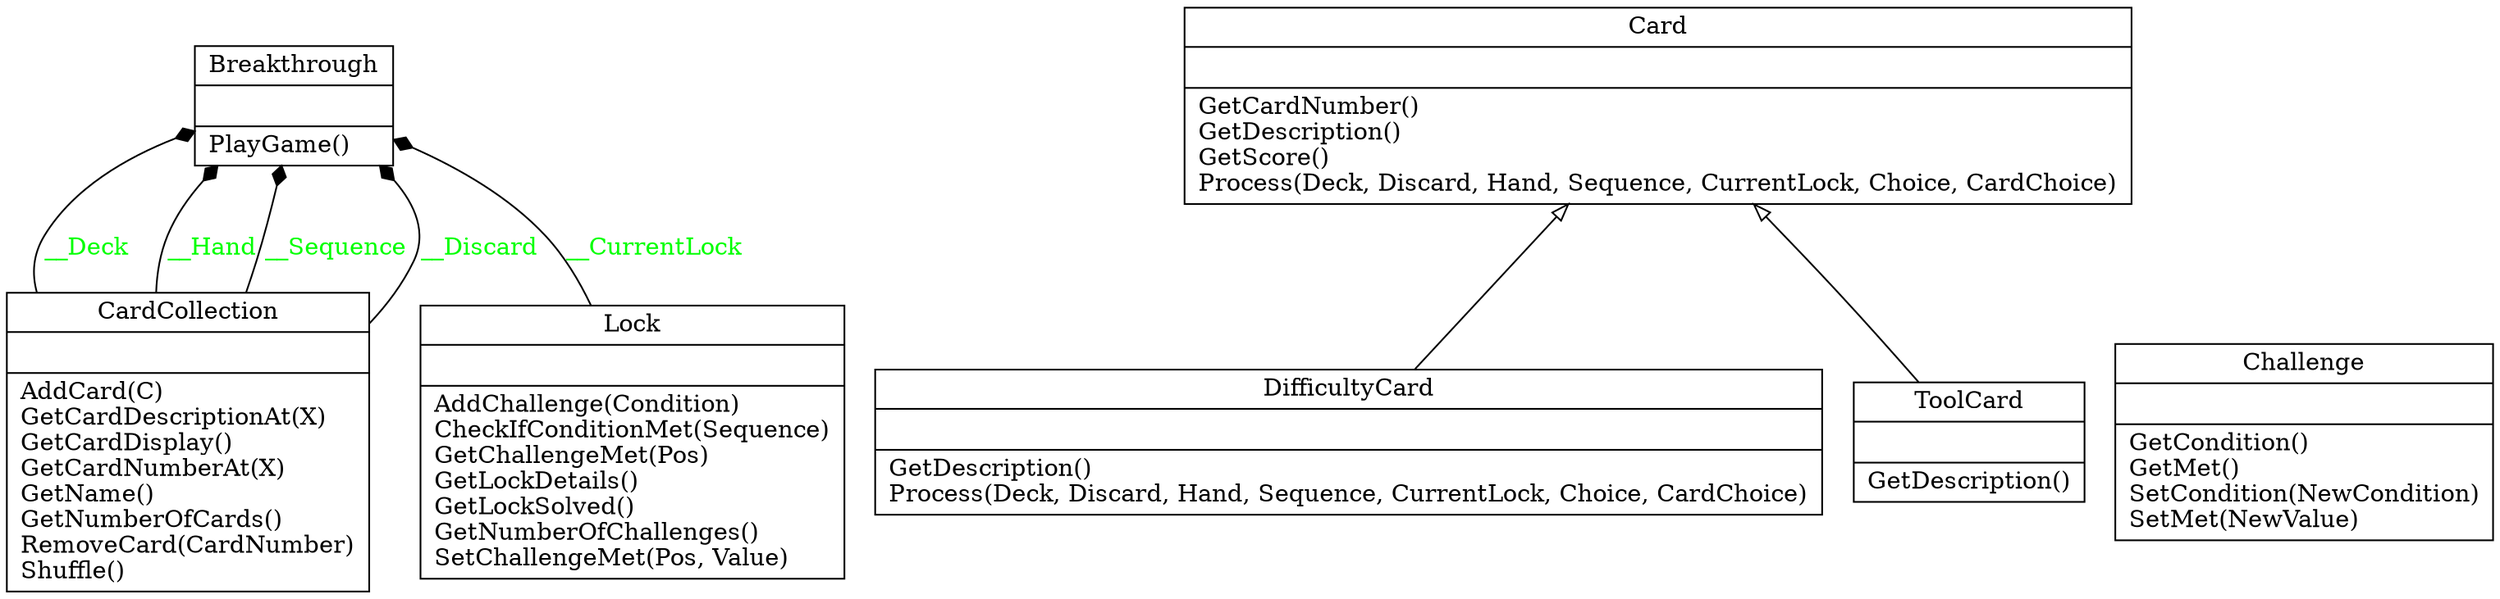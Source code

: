 digraph "classes" {
rankdir=BT
charset="utf-8"
"breakthrough.Breakthrough" [color="black", fontcolor="black", label="{Breakthrough|\l|PlayGame()\l}", shape="record", style="solid"];
"breakthrough.Card" [color="black", fontcolor="black", label="{Card|\l|GetCardNumber()\lGetDescription()\lGetScore()\lProcess(Deck, Discard, Hand, Sequence, CurrentLock, Choice, CardChoice)\l}", shape="record", style="solid"];
"breakthrough.CardCollection" [color="black", fontcolor="black", label="{CardCollection|\l|AddCard(C)\lGetCardDescriptionAt(X)\lGetCardDisplay()\lGetCardNumberAt(X)\lGetName()\lGetNumberOfCards()\lRemoveCard(CardNumber)\lShuffle()\l}", shape="record", style="solid"];
"breakthrough.Challenge" [color="black", fontcolor="black", label="{Challenge|\l|GetCondition()\lGetMet()\lSetCondition(NewCondition)\lSetMet(NewValue)\l}", shape="record", style="solid"];
"breakthrough.DifficultyCard" [color="black", fontcolor="black", label="{DifficultyCard|\l|GetDescription()\lProcess(Deck, Discard, Hand, Sequence, CurrentLock, Choice, CardChoice)\l}", shape="record", style="solid"];
"breakthrough.Lock" [color="black", fontcolor="black", label="{Lock|\l|AddChallenge(Condition)\lCheckIfConditionMet(Sequence)\lGetChallengeMet(Pos)\lGetLockDetails()\lGetLockSolved()\lGetNumberOfChallenges()\lSetChallengeMet(Pos, Value)\l}", shape="record", style="solid"];
"breakthrough.ToolCard" [color="black", fontcolor="black", label="{ToolCard|\l|GetDescription()\l}", shape="record", style="solid"];
"breakthrough.DifficultyCard" -> "breakthrough.Card" [arrowhead="empty", arrowtail="none"];
"breakthrough.ToolCard" -> "breakthrough.Card" [arrowhead="empty", arrowtail="none"];
"breakthrough.CardCollection" -> "breakthrough.Breakthrough" [arrowhead="diamond", arrowtail="none", fontcolor="green", label="__Deck", style="solid"];
"breakthrough.CardCollection" -> "breakthrough.Breakthrough" [arrowhead="diamond", arrowtail="none", fontcolor="green", label="__Hand", style="solid"];
"breakthrough.CardCollection" -> "breakthrough.Breakthrough" [arrowhead="diamond", arrowtail="none", fontcolor="green", label="__Sequence", style="solid"];
"breakthrough.CardCollection" -> "breakthrough.Breakthrough" [arrowhead="diamond", arrowtail="none", fontcolor="green", label="__Discard", style="solid"];
"breakthrough.Lock" -> "breakthrough.Breakthrough" [arrowhead="diamond", arrowtail="none", fontcolor="green", label="__CurrentLock", style="solid"];
}
